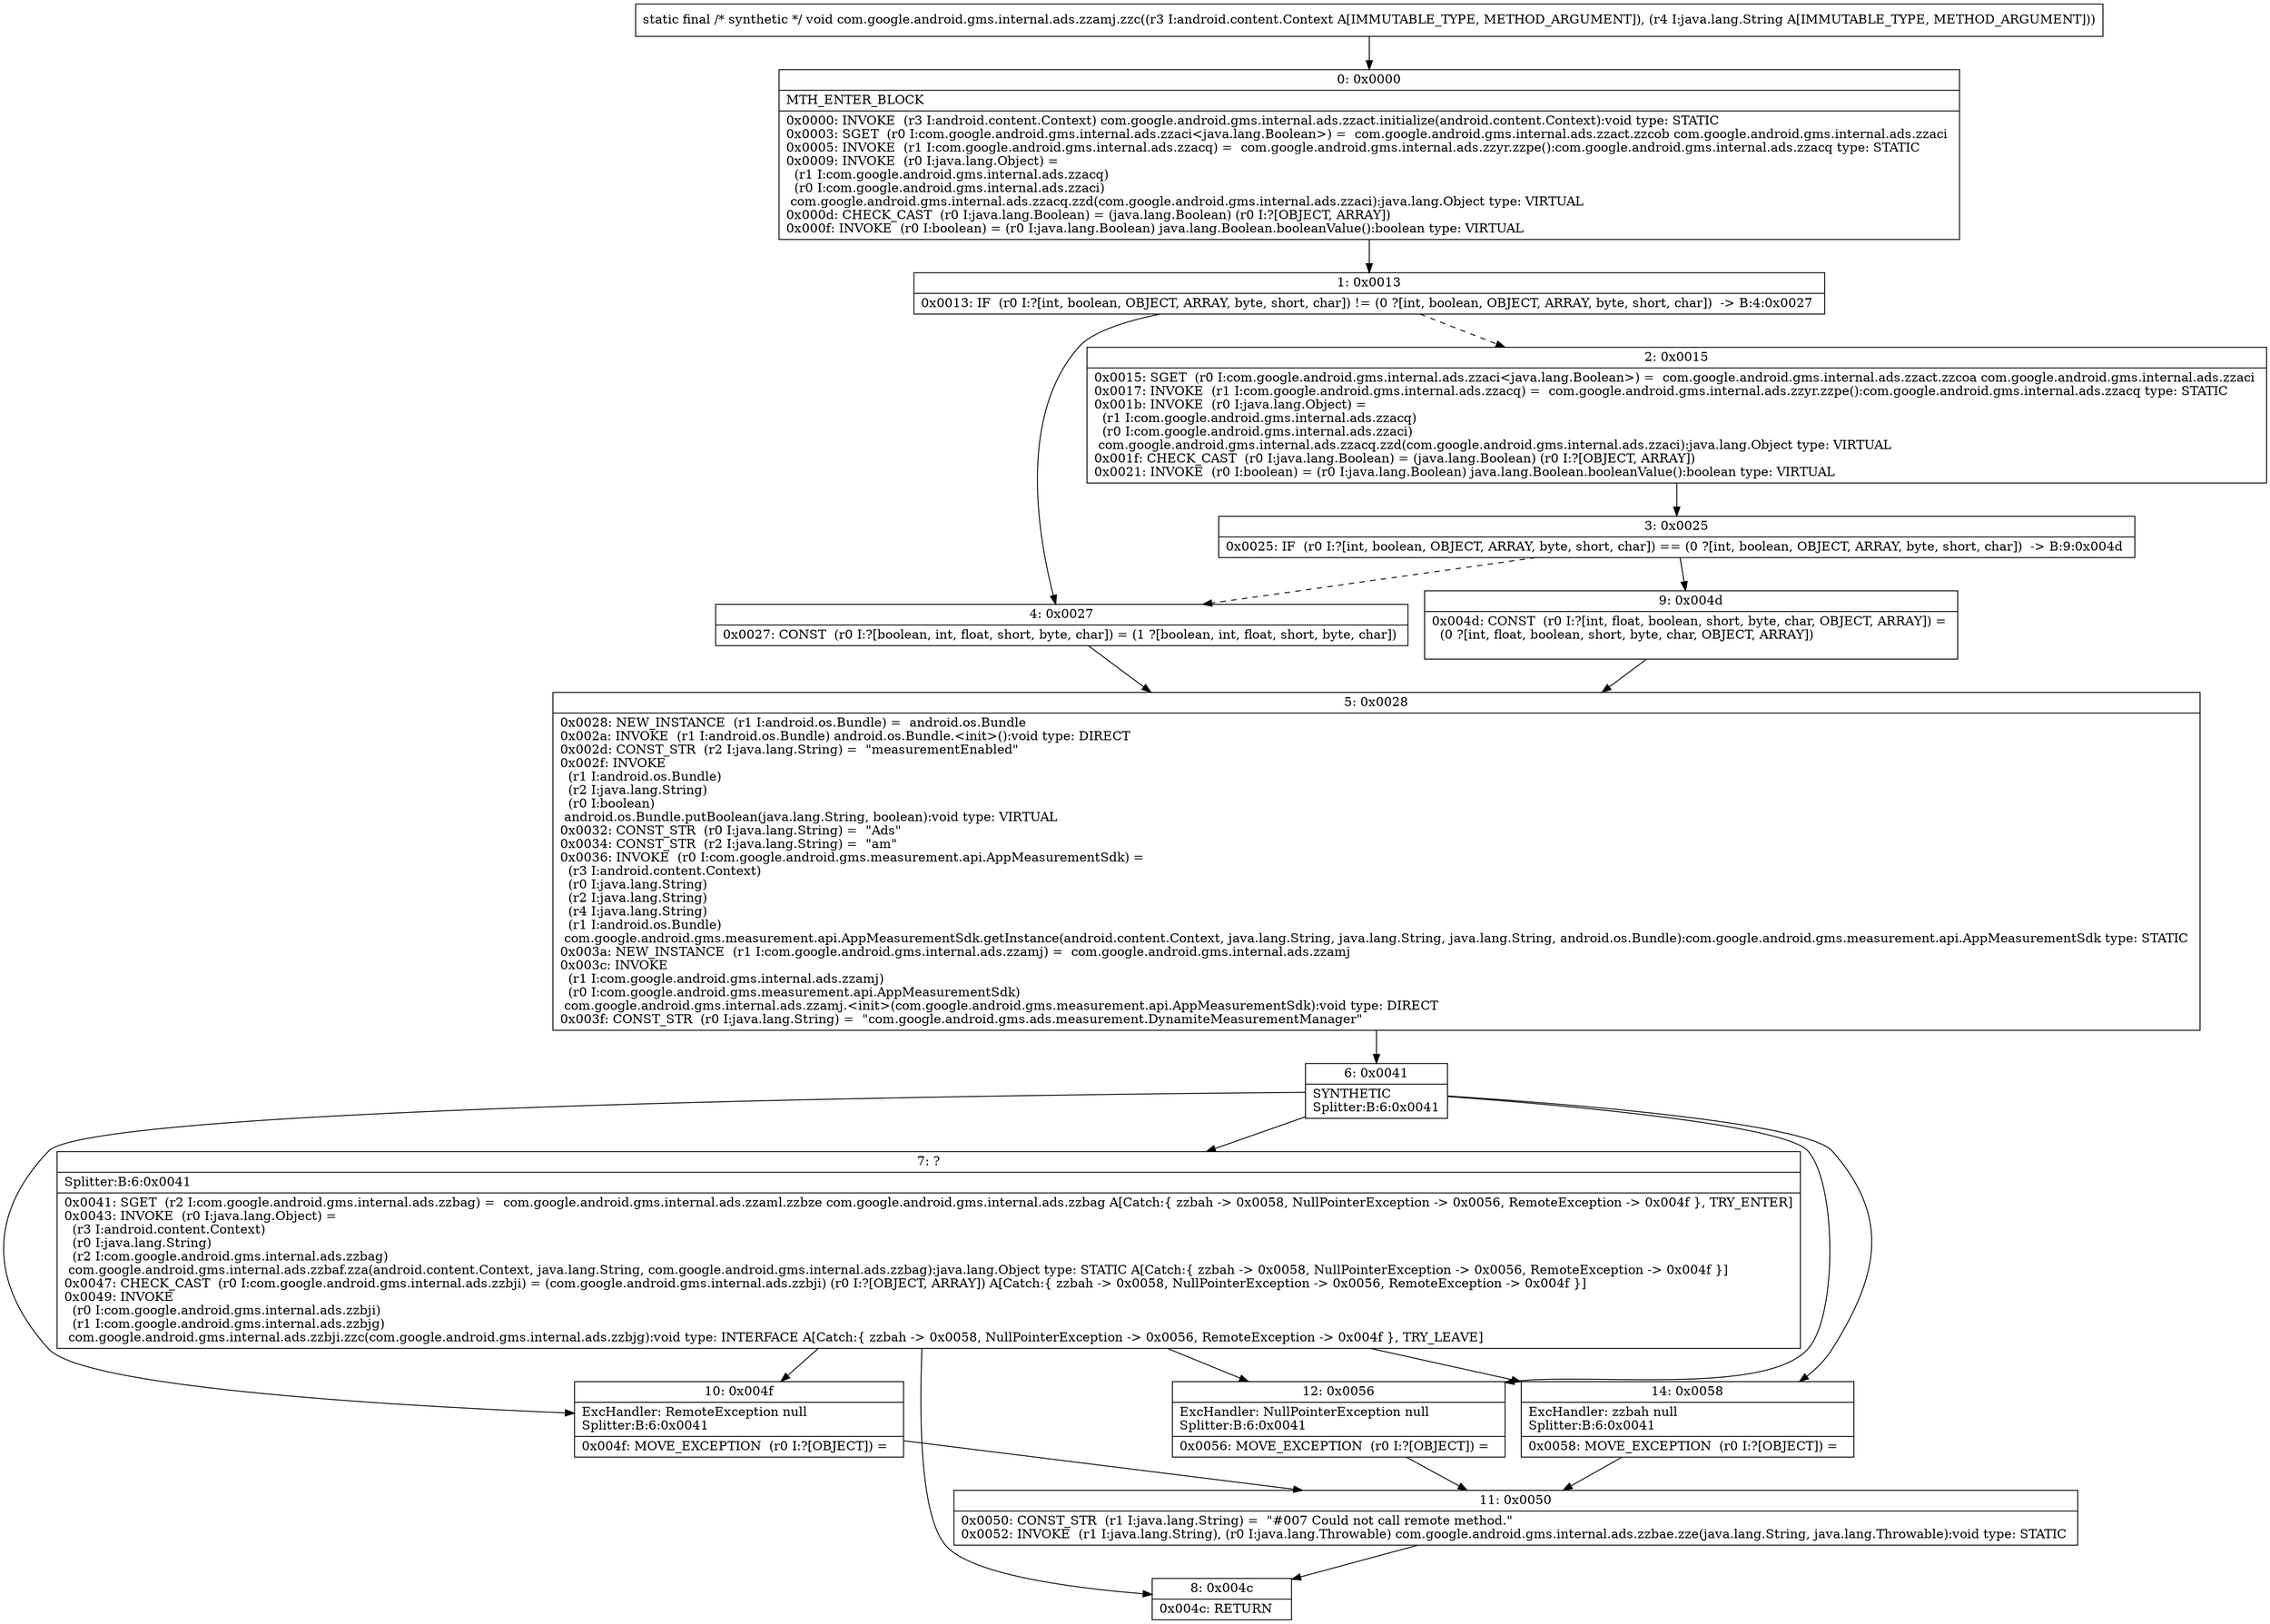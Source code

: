 digraph "CFG forcom.google.android.gms.internal.ads.zzamj.zzc(Landroid\/content\/Context;Ljava\/lang\/String;)V" {
Node_0 [shape=record,label="{0\:\ 0x0000|MTH_ENTER_BLOCK\l|0x0000: INVOKE  (r3 I:android.content.Context) com.google.android.gms.internal.ads.zzact.initialize(android.content.Context):void type: STATIC \l0x0003: SGET  (r0 I:com.google.android.gms.internal.ads.zzaci\<java.lang.Boolean\>) =  com.google.android.gms.internal.ads.zzact.zzcob com.google.android.gms.internal.ads.zzaci \l0x0005: INVOKE  (r1 I:com.google.android.gms.internal.ads.zzacq) =  com.google.android.gms.internal.ads.zzyr.zzpe():com.google.android.gms.internal.ads.zzacq type: STATIC \l0x0009: INVOKE  (r0 I:java.lang.Object) = \l  (r1 I:com.google.android.gms.internal.ads.zzacq)\l  (r0 I:com.google.android.gms.internal.ads.zzaci)\l com.google.android.gms.internal.ads.zzacq.zzd(com.google.android.gms.internal.ads.zzaci):java.lang.Object type: VIRTUAL \l0x000d: CHECK_CAST  (r0 I:java.lang.Boolean) = (java.lang.Boolean) (r0 I:?[OBJECT, ARRAY]) \l0x000f: INVOKE  (r0 I:boolean) = (r0 I:java.lang.Boolean) java.lang.Boolean.booleanValue():boolean type: VIRTUAL \l}"];
Node_1 [shape=record,label="{1\:\ 0x0013|0x0013: IF  (r0 I:?[int, boolean, OBJECT, ARRAY, byte, short, char]) != (0 ?[int, boolean, OBJECT, ARRAY, byte, short, char])  \-\> B:4:0x0027 \l}"];
Node_2 [shape=record,label="{2\:\ 0x0015|0x0015: SGET  (r0 I:com.google.android.gms.internal.ads.zzaci\<java.lang.Boolean\>) =  com.google.android.gms.internal.ads.zzact.zzcoa com.google.android.gms.internal.ads.zzaci \l0x0017: INVOKE  (r1 I:com.google.android.gms.internal.ads.zzacq) =  com.google.android.gms.internal.ads.zzyr.zzpe():com.google.android.gms.internal.ads.zzacq type: STATIC \l0x001b: INVOKE  (r0 I:java.lang.Object) = \l  (r1 I:com.google.android.gms.internal.ads.zzacq)\l  (r0 I:com.google.android.gms.internal.ads.zzaci)\l com.google.android.gms.internal.ads.zzacq.zzd(com.google.android.gms.internal.ads.zzaci):java.lang.Object type: VIRTUAL \l0x001f: CHECK_CAST  (r0 I:java.lang.Boolean) = (java.lang.Boolean) (r0 I:?[OBJECT, ARRAY]) \l0x0021: INVOKE  (r0 I:boolean) = (r0 I:java.lang.Boolean) java.lang.Boolean.booleanValue():boolean type: VIRTUAL \l}"];
Node_3 [shape=record,label="{3\:\ 0x0025|0x0025: IF  (r0 I:?[int, boolean, OBJECT, ARRAY, byte, short, char]) == (0 ?[int, boolean, OBJECT, ARRAY, byte, short, char])  \-\> B:9:0x004d \l}"];
Node_4 [shape=record,label="{4\:\ 0x0027|0x0027: CONST  (r0 I:?[boolean, int, float, short, byte, char]) = (1 ?[boolean, int, float, short, byte, char]) \l}"];
Node_5 [shape=record,label="{5\:\ 0x0028|0x0028: NEW_INSTANCE  (r1 I:android.os.Bundle) =  android.os.Bundle \l0x002a: INVOKE  (r1 I:android.os.Bundle) android.os.Bundle.\<init\>():void type: DIRECT \l0x002d: CONST_STR  (r2 I:java.lang.String) =  \"measurementEnabled\" \l0x002f: INVOKE  \l  (r1 I:android.os.Bundle)\l  (r2 I:java.lang.String)\l  (r0 I:boolean)\l android.os.Bundle.putBoolean(java.lang.String, boolean):void type: VIRTUAL \l0x0032: CONST_STR  (r0 I:java.lang.String) =  \"Ads\" \l0x0034: CONST_STR  (r2 I:java.lang.String) =  \"am\" \l0x0036: INVOKE  (r0 I:com.google.android.gms.measurement.api.AppMeasurementSdk) = \l  (r3 I:android.content.Context)\l  (r0 I:java.lang.String)\l  (r2 I:java.lang.String)\l  (r4 I:java.lang.String)\l  (r1 I:android.os.Bundle)\l com.google.android.gms.measurement.api.AppMeasurementSdk.getInstance(android.content.Context, java.lang.String, java.lang.String, java.lang.String, android.os.Bundle):com.google.android.gms.measurement.api.AppMeasurementSdk type: STATIC \l0x003a: NEW_INSTANCE  (r1 I:com.google.android.gms.internal.ads.zzamj) =  com.google.android.gms.internal.ads.zzamj \l0x003c: INVOKE  \l  (r1 I:com.google.android.gms.internal.ads.zzamj)\l  (r0 I:com.google.android.gms.measurement.api.AppMeasurementSdk)\l com.google.android.gms.internal.ads.zzamj.\<init\>(com.google.android.gms.measurement.api.AppMeasurementSdk):void type: DIRECT \l0x003f: CONST_STR  (r0 I:java.lang.String) =  \"com.google.android.gms.ads.measurement.DynamiteMeasurementManager\" \l}"];
Node_6 [shape=record,label="{6\:\ 0x0041|SYNTHETIC\lSplitter:B:6:0x0041\l}"];
Node_7 [shape=record,label="{7\:\ ?|Splitter:B:6:0x0041\l|0x0041: SGET  (r2 I:com.google.android.gms.internal.ads.zzbag) =  com.google.android.gms.internal.ads.zzaml.zzbze com.google.android.gms.internal.ads.zzbag A[Catch:\{ zzbah \-\> 0x0058, NullPointerException \-\> 0x0056, RemoteException \-\> 0x004f \}, TRY_ENTER]\l0x0043: INVOKE  (r0 I:java.lang.Object) = \l  (r3 I:android.content.Context)\l  (r0 I:java.lang.String)\l  (r2 I:com.google.android.gms.internal.ads.zzbag)\l com.google.android.gms.internal.ads.zzbaf.zza(android.content.Context, java.lang.String, com.google.android.gms.internal.ads.zzbag):java.lang.Object type: STATIC A[Catch:\{ zzbah \-\> 0x0058, NullPointerException \-\> 0x0056, RemoteException \-\> 0x004f \}]\l0x0047: CHECK_CAST  (r0 I:com.google.android.gms.internal.ads.zzbji) = (com.google.android.gms.internal.ads.zzbji) (r0 I:?[OBJECT, ARRAY]) A[Catch:\{ zzbah \-\> 0x0058, NullPointerException \-\> 0x0056, RemoteException \-\> 0x004f \}]\l0x0049: INVOKE  \l  (r0 I:com.google.android.gms.internal.ads.zzbji)\l  (r1 I:com.google.android.gms.internal.ads.zzbjg)\l com.google.android.gms.internal.ads.zzbji.zzc(com.google.android.gms.internal.ads.zzbjg):void type: INTERFACE A[Catch:\{ zzbah \-\> 0x0058, NullPointerException \-\> 0x0056, RemoteException \-\> 0x004f \}, TRY_LEAVE]\l}"];
Node_8 [shape=record,label="{8\:\ 0x004c|0x004c: RETURN   \l}"];
Node_9 [shape=record,label="{9\:\ 0x004d|0x004d: CONST  (r0 I:?[int, float, boolean, short, byte, char, OBJECT, ARRAY]) = \l  (0 ?[int, float, boolean, short, byte, char, OBJECT, ARRAY])\l \l}"];
Node_10 [shape=record,label="{10\:\ 0x004f|ExcHandler: RemoteException null\lSplitter:B:6:0x0041\l|0x004f: MOVE_EXCEPTION  (r0 I:?[OBJECT]) =  \l}"];
Node_11 [shape=record,label="{11\:\ 0x0050|0x0050: CONST_STR  (r1 I:java.lang.String) =  \"#007 Could not call remote method.\" \l0x0052: INVOKE  (r1 I:java.lang.String), (r0 I:java.lang.Throwable) com.google.android.gms.internal.ads.zzbae.zze(java.lang.String, java.lang.Throwable):void type: STATIC \l}"];
Node_12 [shape=record,label="{12\:\ 0x0056|ExcHandler: NullPointerException null\lSplitter:B:6:0x0041\l|0x0056: MOVE_EXCEPTION  (r0 I:?[OBJECT]) =  \l}"];
Node_14 [shape=record,label="{14\:\ 0x0058|ExcHandler: zzbah null\lSplitter:B:6:0x0041\l|0x0058: MOVE_EXCEPTION  (r0 I:?[OBJECT]) =  \l}"];
MethodNode[shape=record,label="{static final \/* synthetic *\/ void com.google.android.gms.internal.ads.zzamj.zzc((r3 I:android.content.Context A[IMMUTABLE_TYPE, METHOD_ARGUMENT]), (r4 I:java.lang.String A[IMMUTABLE_TYPE, METHOD_ARGUMENT])) }"];
MethodNode -> Node_0;
Node_0 -> Node_1;
Node_1 -> Node_2[style=dashed];
Node_1 -> Node_4;
Node_2 -> Node_3;
Node_3 -> Node_4[style=dashed];
Node_3 -> Node_9;
Node_4 -> Node_5;
Node_5 -> Node_6;
Node_6 -> Node_7;
Node_6 -> Node_14;
Node_6 -> Node_12;
Node_6 -> Node_10;
Node_7 -> Node_8;
Node_7 -> Node_14;
Node_7 -> Node_12;
Node_7 -> Node_10;
Node_9 -> Node_5;
Node_10 -> Node_11;
Node_11 -> Node_8;
Node_12 -> Node_11;
Node_14 -> Node_11;
}

